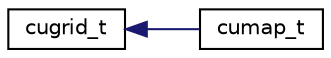 digraph "Graphical Class Hierarchy"
{
 // INTERACTIVE_SVG=YES
  bgcolor="transparent";
  edge [fontname="Helvetica",fontsize="10",labelfontname="Helvetica",labelfontsize="10"];
  node [fontname="Helvetica",fontsize="10",shape=record];
  rankdir="LR";
  Node0 [label="cugrid_t",height=0.2,width=0.4,color="black",URL="$d5/d0d/classcugrid__t.html"];
  Node0 -> Node1 [dir="back",color="midnightblue",fontsize="10",style="solid",fontname="Helvetica"];
  Node1 [label="cumap_t",height=0.2,width=0.4,color="black",URL="$dc/d87/classcumap__t.html"];
}
